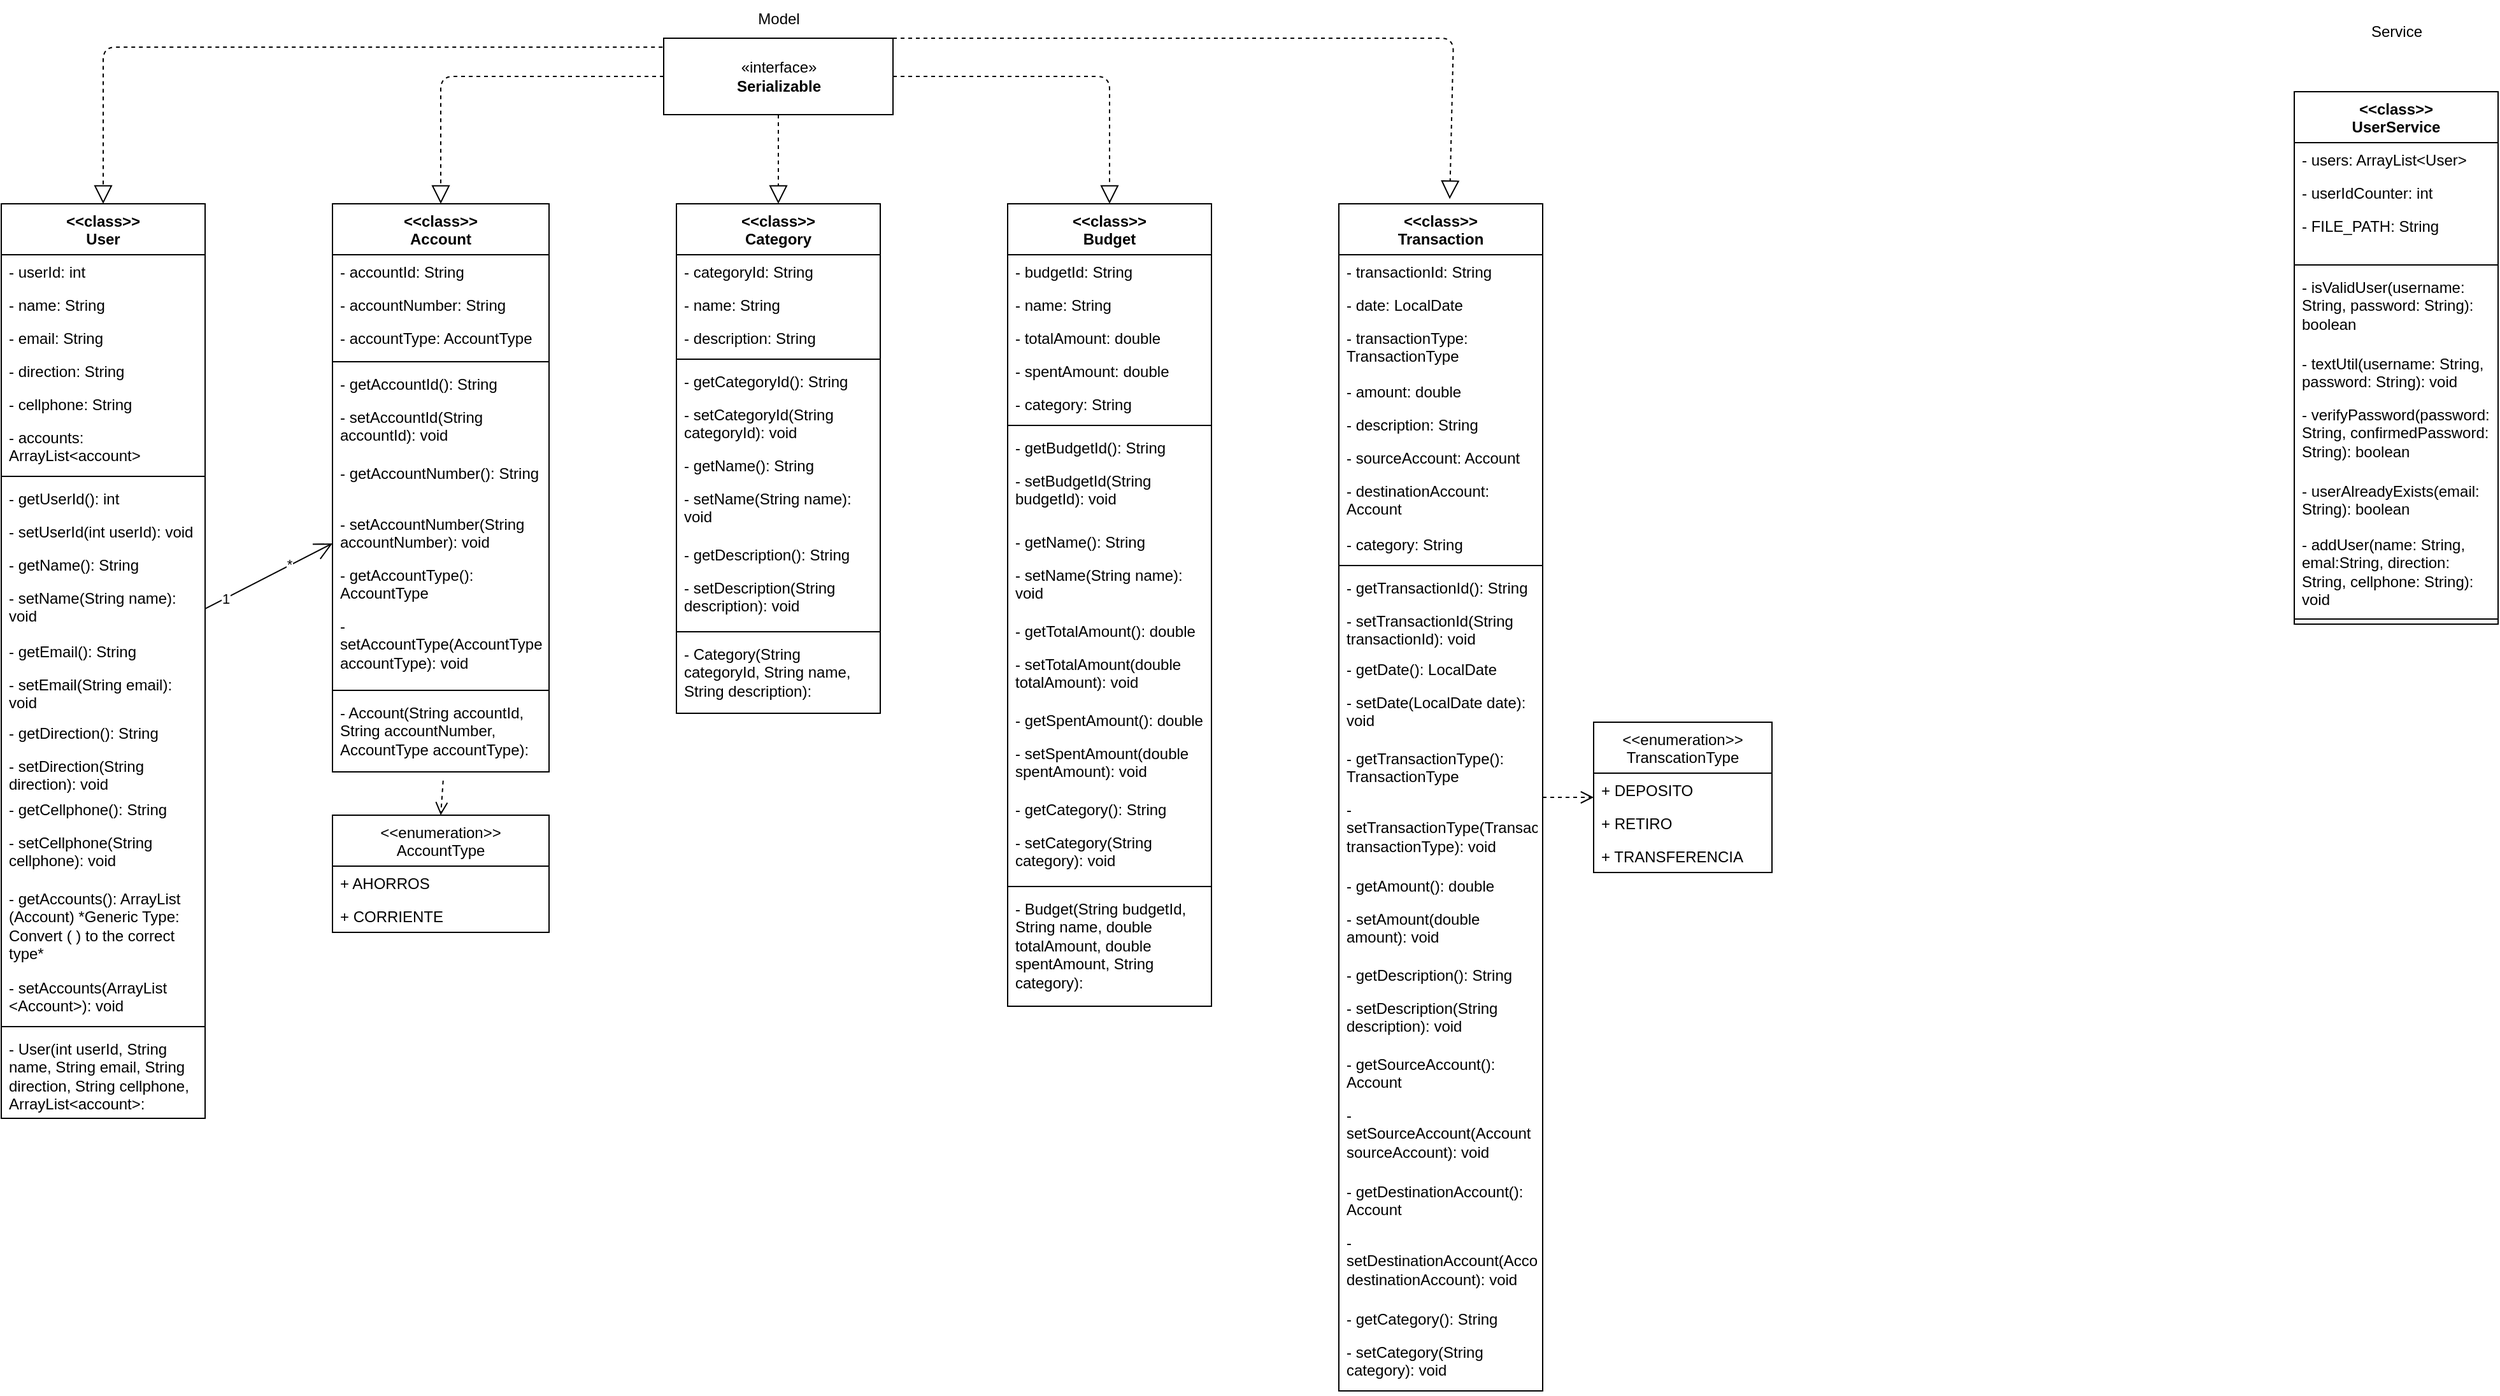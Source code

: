 <mxfile><diagram id="t-7iiE1mBOlL165lcgaO" name="Page-1"><mxGraphModel dx="765" dy="1585" grid="1" gridSize="10" guides="1" tooltips="1" connect="1" arrows="1" fold="1" page="1" pageScale="1" pageWidth="850" pageHeight="1100" math="0" shadow="0"><root><mxCell id="0"/><mxCell id="1" parent="0"/><mxCell id="2" value="&amp;lt;&amp;lt;class&amp;gt;&amp;gt;&lt;br&gt;User" style="swimlane;fontStyle=1;align=center;verticalAlign=top;childLayout=stackLayout;horizontal=1;startSize=40;horizontalStack=0;resizeParent=1;resizeParentMax=0;resizeLast=0;collapsible=1;marginBottom=0;whiteSpace=wrap;html=1;" parent="1" vertex="1"><mxGeometry x="240" y="-940" width="160" height="718" as="geometry"><mxRectangle x="190" y="320" width="70" height="30" as="alternateBounds"/></mxGeometry></mxCell><mxCell id="3" value="- userId: int" style="text;strokeColor=none;fillColor=none;align=left;verticalAlign=top;spacingLeft=4;spacingRight=4;overflow=hidden;rotatable=0;points=[[0,0.5],[1,0.5]];portConstraint=eastwest;whiteSpace=wrap;html=1;" parent="2" vertex="1"><mxGeometry y="40" width="160" height="26" as="geometry"/></mxCell><mxCell id="4" value="- name: String" style="text;strokeColor=none;fillColor=none;align=left;verticalAlign=top;spacingLeft=4;spacingRight=4;overflow=hidden;rotatable=0;points=[[0,0.5],[1,0.5]];portConstraint=eastwest;whiteSpace=wrap;html=1;" parent="2" vertex="1"><mxGeometry y="66" width="160" height="26" as="geometry"/></mxCell><mxCell id="5" value="- email: String" style="text;strokeColor=none;fillColor=none;align=left;verticalAlign=top;spacingLeft=4;spacingRight=4;overflow=hidden;rotatable=0;points=[[0,0.5],[1,0.5]];portConstraint=eastwest;whiteSpace=wrap;html=1;" parent="2" vertex="1"><mxGeometry y="92" width="160" height="26" as="geometry"/></mxCell><mxCell id="6" value="- direction: String" style="text;strokeColor=none;fillColor=none;align=left;verticalAlign=top;spacingLeft=4;spacingRight=4;overflow=hidden;rotatable=0;points=[[0,0.5],[1,0.5]];portConstraint=eastwest;whiteSpace=wrap;html=1;" parent="2" vertex="1"><mxGeometry y="118" width="160" height="26" as="geometry"/></mxCell><mxCell id="7" value="- cellphone: String" style="text;strokeColor=none;fillColor=none;align=left;verticalAlign=top;spacingLeft=4;spacingRight=4;overflow=hidden;rotatable=0;points=[[0,0.5],[1,0.5]];portConstraint=eastwest;whiteSpace=wrap;html=1;" parent="2" vertex="1"><mxGeometry y="144" width="160" height="26" as="geometry"/></mxCell><mxCell id="8" value="- accounts: ArrayList&amp;lt;account&amp;gt;" style="text;strokeColor=none;fillColor=none;align=left;verticalAlign=top;spacingLeft=4;spacingRight=4;overflow=hidden;rotatable=0;points=[[0,0.5],[1,0.5]];portConstraint=eastwest;whiteSpace=wrap;html=1;" parent="2" vertex="1"><mxGeometry y="170" width="160" height="40" as="geometry"/></mxCell><mxCell id="116" value="" style="line;strokeWidth=1;fillColor=none;align=left;verticalAlign=middle;spacingTop=-1;spacingLeft=3;spacingRight=3;rotatable=0;labelPosition=right;points=[];portConstraint=eastwest;strokeColor=inherit;" parent="2" vertex="1"><mxGeometry y="210" width="160" height="8" as="geometry"/></mxCell><mxCell id="9" value="- getUserId(): int" style="text;strokeColor=none;fillColor=none;align=left;verticalAlign=top;spacingLeft=4;spacingRight=4;overflow=hidden;rotatable=0;points=[[0,0.5],[1,0.5]];portConstraint=eastwest;whiteSpace=wrap;html=1;" parent="2" vertex="1"><mxGeometry y="218" width="160" height="26" as="geometry"/></mxCell><mxCell id="10" value="- setUserId(int userId): void" style="text;strokeColor=none;fillColor=none;align=left;verticalAlign=top;spacingLeft=4;spacingRight=4;overflow=hidden;rotatable=0;points=[[0,0.5],[1,0.5]];portConstraint=eastwest;whiteSpace=wrap;html=1;" parent="2" vertex="1"><mxGeometry y="244" width="160" height="26" as="geometry"/></mxCell><mxCell id="11" value="- getName(): String" style="text;strokeColor=none;fillColor=none;align=left;verticalAlign=top;spacingLeft=4;spacingRight=4;overflow=hidden;rotatable=0;points=[[0,0.5],[1,0.5]];portConstraint=eastwest;whiteSpace=wrap;html=1;" parent="2" vertex="1"><mxGeometry y="270" width="160" height="26" as="geometry"/></mxCell><mxCell id="12" value="- setName(String name): void" style="text;strokeColor=none;fillColor=none;align=left;verticalAlign=top;spacingLeft=4;spacingRight=4;overflow=hidden;rotatable=0;points=[[0,0.5],[1,0.5]];portConstraint=eastwest;whiteSpace=wrap;html=1;" parent="2" vertex="1"><mxGeometry y="296" width="160" height="42" as="geometry"/></mxCell><mxCell id="13" value="- getEmail(): String" style="text;strokeColor=none;fillColor=none;align=left;verticalAlign=top;spacingLeft=4;spacingRight=4;overflow=hidden;rotatable=0;points=[[0,0.5],[1,0.5]];portConstraint=eastwest;whiteSpace=wrap;html=1;" parent="2" vertex="1"><mxGeometry y="338" width="160" height="26" as="geometry"/></mxCell><mxCell id="14" value="- setEmail(String email): void" style="text;strokeColor=none;fillColor=none;align=left;verticalAlign=top;spacingLeft=4;spacingRight=4;overflow=hidden;rotatable=0;points=[[0,0.5],[1,0.5]];portConstraint=eastwest;whiteSpace=wrap;html=1;" parent="2" vertex="1"><mxGeometry y="364" width="160" height="38" as="geometry"/></mxCell><mxCell id="15" value="- getDirection(): String" style="text;strokeColor=none;fillColor=none;align=left;verticalAlign=top;spacingLeft=4;spacingRight=4;overflow=hidden;rotatable=0;points=[[0,0.5],[1,0.5]];portConstraint=eastwest;whiteSpace=wrap;html=1;" parent="2" vertex="1"><mxGeometry y="402" width="160" height="26" as="geometry"/></mxCell><mxCell id="16" value="- setDirection(String direction): void" style="text;strokeColor=none;fillColor=none;align=left;verticalAlign=top;spacingLeft=4;spacingRight=4;overflow=hidden;rotatable=0;points=[[0,0.5],[1,0.5]];portConstraint=eastwest;whiteSpace=wrap;html=1;" parent="2" vertex="1"><mxGeometry y="428" width="160" height="34" as="geometry"/></mxCell><mxCell id="17" value="- getCellphone(): String" style="text;strokeColor=none;fillColor=none;align=left;verticalAlign=top;spacingLeft=4;spacingRight=4;overflow=hidden;rotatable=0;points=[[0,0.5],[1,0.5]];portConstraint=eastwest;whiteSpace=wrap;html=1;" parent="2" vertex="1"><mxGeometry y="462" width="160" height="26" as="geometry"/></mxCell><mxCell id="18" value="- setCellphone(String cellphone): void" style="text;strokeColor=none;fillColor=none;align=left;verticalAlign=top;spacingLeft=4;spacingRight=4;overflow=hidden;rotatable=0;points=[[0,0.5],[1,0.5]];portConstraint=eastwest;whiteSpace=wrap;html=1;" parent="2" vertex="1"><mxGeometry y="488" width="160" height="44" as="geometry"/></mxCell><mxCell id="19" value="- getAccounts(): ArrayList (Account) *Generic Type: Convert ( ) to the correct type*" style="text;strokeColor=none;fillColor=none;align=left;verticalAlign=top;spacingLeft=4;spacingRight=4;overflow=hidden;rotatable=0;points=[[0,0.5],[1,0.5]];portConstraint=eastwest;whiteSpace=wrap;html=1;" parent="2" vertex="1"><mxGeometry y="532" width="160" height="70" as="geometry"/></mxCell><mxCell id="20" value="- setAccounts(ArrayList &amp;lt;Account&amp;gt;): void" style="text;strokeColor=none;fillColor=none;align=left;verticalAlign=top;spacingLeft=4;spacingRight=4;overflow=hidden;rotatable=0;points=[[0,0.5],[1,0.5]];portConstraint=eastwest;whiteSpace=wrap;html=1;" parent="2" vertex="1"><mxGeometry y="602" width="160" height="40" as="geometry"/></mxCell><mxCell id="118" value="" style="line;strokeWidth=1;fillColor=none;align=left;verticalAlign=middle;spacingTop=-1;spacingLeft=3;spacingRight=3;rotatable=0;labelPosition=right;points=[];portConstraint=eastwest;strokeColor=inherit;" parent="2" vertex="1"><mxGeometry y="642" width="160" height="8" as="geometry"/></mxCell><mxCell id="21" value="- User(int userId, String name, String email, String direction, String cellphone, ArrayList&amp;lt;account&amp;gt;:" style="text;strokeColor=none;fillColor=none;align=left;verticalAlign=top;spacingLeft=4;spacingRight=4;overflow=hidden;rotatable=0;points=[[0,0.5],[1,0.5]];portConstraint=eastwest;whiteSpace=wrap;html=1;" parent="2" vertex="1"><mxGeometry y="650" width="160" height="68" as="geometry"/></mxCell><mxCell id="23" value="&lt;&lt;enumeration&gt;&gt;&#10;TranscationType" style="swimlane;fontStyle=0;childLayout=stackLayout;horizontal=1;startSize=40;fillColor=none;horizontalStack=0;resizeParent=1;resizeParentMax=0;resizeLast=0;collapsible=1;marginBottom=0;" parent="1" vertex="1"><mxGeometry x="1490" y="-533" width="140" height="118" as="geometry"/></mxCell><mxCell id="24" value="+ DEPOSITO" style="text;strokeColor=none;fillColor=none;align=left;verticalAlign=top;spacingLeft=4;spacingRight=4;overflow=hidden;rotatable=0;points=[[0,0.5],[1,0.5]];portConstraint=eastwest;" parent="23" vertex="1"><mxGeometry y="40" width="140" height="26" as="geometry"/></mxCell><mxCell id="25" value="+ RETIRO" style="text;strokeColor=none;fillColor=none;align=left;verticalAlign=top;spacingLeft=4;spacingRight=4;overflow=hidden;rotatable=0;points=[[0,0.5],[1,0.5]];portConstraint=eastwest;" parent="23" vertex="1"><mxGeometry y="66" width="140" height="26" as="geometry"/></mxCell><mxCell id="26" value="+ TRANSFERENCIA" style="text;strokeColor=none;fillColor=none;align=left;verticalAlign=top;spacingLeft=4;spacingRight=4;overflow=hidden;rotatable=0;points=[[0,0.5],[1,0.5]];portConstraint=eastwest;" parent="23" vertex="1"><mxGeometry y="92" width="140" height="26" as="geometry"/></mxCell><mxCell id="27" value="&amp;lt;&amp;lt;class&amp;gt;&amp;gt;&lt;br&gt;Transaction" style="swimlane;fontStyle=1;align=center;verticalAlign=top;childLayout=stackLayout;horizontal=1;startSize=40;horizontalStack=0;resizeParent=1;resizeParentMax=0;resizeLast=0;collapsible=1;marginBottom=0;whiteSpace=wrap;html=1;" parent="1" vertex="1"><mxGeometry x="1290" y="-940" width="160" height="932" as="geometry"/></mxCell><mxCell id="28" value="- transactionId: String" style="text;strokeColor=none;fillColor=none;align=left;verticalAlign=top;spacingLeft=4;spacingRight=4;overflow=hidden;rotatable=0;points=[[0,0.5],[1,0.5]];portConstraint=eastwest;whiteSpace=wrap;html=1;" parent="27" vertex="1"><mxGeometry y="40" width="160" height="26" as="geometry"/></mxCell><mxCell id="29" value="- date: LocalDate" style="text;strokeColor=none;fillColor=none;align=left;verticalAlign=top;spacingLeft=4;spacingRight=4;overflow=hidden;rotatable=0;points=[[0,0.5],[1,0.5]];portConstraint=eastwest;whiteSpace=wrap;html=1;" parent="27" vertex="1"><mxGeometry y="66" width="160" height="26" as="geometry"/></mxCell><mxCell id="30" value="- transactionType: TransactionType" style="text;strokeColor=none;fillColor=none;align=left;verticalAlign=top;spacingLeft=4;spacingRight=4;overflow=hidden;rotatable=0;points=[[0,0.5],[1,0.5]];portConstraint=eastwest;whiteSpace=wrap;html=1;" parent="27" vertex="1"><mxGeometry y="92" width="160" height="42" as="geometry"/></mxCell><mxCell id="31" value="- amount: double" style="text;strokeColor=none;fillColor=none;align=left;verticalAlign=top;spacingLeft=4;spacingRight=4;overflow=hidden;rotatable=0;points=[[0,0.5],[1,0.5]];portConstraint=eastwest;whiteSpace=wrap;html=1;" parent="27" vertex="1"><mxGeometry y="134" width="160" height="26" as="geometry"/></mxCell><mxCell id="32" value="- description: String" style="text;strokeColor=none;fillColor=none;align=left;verticalAlign=top;spacingLeft=4;spacingRight=4;overflow=hidden;rotatable=0;points=[[0,0.5],[1,0.5]];portConstraint=eastwest;whiteSpace=wrap;html=1;" parent="27" vertex="1"><mxGeometry y="160" width="160" height="26" as="geometry"/></mxCell><mxCell id="33" value="- sourceAccount: Account" style="text;strokeColor=none;fillColor=none;align=left;verticalAlign=top;spacingLeft=4;spacingRight=4;overflow=hidden;rotatable=0;points=[[0,0.5],[1,0.5]];portConstraint=eastwest;whiteSpace=wrap;html=1;" parent="27" vertex="1"><mxGeometry y="186" width="160" height="26" as="geometry"/></mxCell><mxCell id="34" value="- destinationAccount: Account" style="text;strokeColor=none;fillColor=none;align=left;verticalAlign=top;spacingLeft=4;spacingRight=4;overflow=hidden;rotatable=0;points=[[0,0.5],[1,0.5]];portConstraint=eastwest;whiteSpace=wrap;html=1;" parent="27" vertex="1"><mxGeometry y="212" width="160" height="42" as="geometry"/></mxCell><mxCell id="35" value="- category: String" style="text;strokeColor=none;fillColor=none;align=left;verticalAlign=top;spacingLeft=4;spacingRight=4;overflow=hidden;rotatable=0;points=[[0,0.5],[1,0.5]];portConstraint=eastwest;whiteSpace=wrap;html=1;" parent="27" vertex="1"><mxGeometry y="254" width="160" height="26" as="geometry"/></mxCell><mxCell id="112" value="" style="line;strokeWidth=1;fillColor=none;align=left;verticalAlign=middle;spacingTop=-1;spacingLeft=3;spacingRight=3;rotatable=0;labelPosition=right;points=[];portConstraint=eastwest;strokeColor=inherit;" parent="27" vertex="1"><mxGeometry y="280" width="160" height="8" as="geometry"/></mxCell><mxCell id="36" value="- getTransactionId(): String" style="text;strokeColor=none;fillColor=none;align=left;verticalAlign=top;spacingLeft=4;spacingRight=4;overflow=hidden;rotatable=0;points=[[0,0.5],[1,0.5]];portConstraint=eastwest;whiteSpace=wrap;html=1;" parent="27" vertex="1"><mxGeometry y="288" width="160" height="26" as="geometry"/></mxCell><mxCell id="37" value="- setTransactionId(String transactionId): void" style="text;strokeColor=none;fillColor=none;align=left;verticalAlign=top;spacingLeft=4;spacingRight=4;overflow=hidden;rotatable=0;points=[[0,0.5],[1,0.5]];portConstraint=eastwest;whiteSpace=wrap;html=1;" parent="27" vertex="1"><mxGeometry y="314" width="160" height="38" as="geometry"/></mxCell><mxCell id="38" value="- getDate(): LocalDate" style="text;strokeColor=none;fillColor=none;align=left;verticalAlign=top;spacingLeft=4;spacingRight=4;overflow=hidden;rotatable=0;points=[[0,0.5],[1,0.5]];portConstraint=eastwest;whiteSpace=wrap;html=1;" parent="27" vertex="1"><mxGeometry y="352" width="160" height="26" as="geometry"/></mxCell><mxCell id="39" value="- setDate(LocalDate date): void" style="text;strokeColor=none;fillColor=none;align=left;verticalAlign=top;spacingLeft=4;spacingRight=4;overflow=hidden;rotatable=0;points=[[0,0.5],[1,0.5]];portConstraint=eastwest;whiteSpace=wrap;html=1;" parent="27" vertex="1"><mxGeometry y="378" width="160" height="44" as="geometry"/></mxCell><mxCell id="40" value="- getTransactionType(): TransactionType" style="text;strokeColor=none;fillColor=none;align=left;verticalAlign=top;spacingLeft=4;spacingRight=4;overflow=hidden;rotatable=0;points=[[0,0.5],[1,0.5]];portConstraint=eastwest;whiteSpace=wrap;html=1;" parent="27" vertex="1"><mxGeometry y="422" width="160" height="40" as="geometry"/></mxCell><mxCell id="41" value="- setTransactionType(TransactionType transactionType): void" style="text;strokeColor=none;fillColor=none;align=left;verticalAlign=top;spacingLeft=4;spacingRight=4;overflow=hidden;rotatable=0;points=[[0,0.5],[1,0.5]];portConstraint=eastwest;whiteSpace=wrap;html=1;" parent="27" vertex="1"><mxGeometry y="462" width="160" height="60" as="geometry"/></mxCell><mxCell id="42" value="- getAmount(): double" style="text;strokeColor=none;fillColor=none;align=left;verticalAlign=top;spacingLeft=4;spacingRight=4;overflow=hidden;rotatable=0;points=[[0,0.5],[1,0.5]];portConstraint=eastwest;whiteSpace=wrap;html=1;" parent="27" vertex="1"><mxGeometry y="522" width="160" height="26" as="geometry"/></mxCell><mxCell id="43" value="- setAmount(double amount): void" style="text;strokeColor=none;fillColor=none;align=left;verticalAlign=top;spacingLeft=4;spacingRight=4;overflow=hidden;rotatable=0;points=[[0,0.5],[1,0.5]];portConstraint=eastwest;whiteSpace=wrap;html=1;" parent="27" vertex="1"><mxGeometry y="548" width="160" height="44" as="geometry"/></mxCell><mxCell id="44" value="- getDescription(): String" style="text;strokeColor=none;fillColor=none;align=left;verticalAlign=top;spacingLeft=4;spacingRight=4;overflow=hidden;rotatable=0;points=[[0,0.5],[1,0.5]];portConstraint=eastwest;whiteSpace=wrap;html=1;" parent="27" vertex="1"><mxGeometry y="592" width="160" height="26" as="geometry"/></mxCell><mxCell id="45" value="- setDescription(String description): void" style="text;strokeColor=none;fillColor=none;align=left;verticalAlign=top;spacingLeft=4;spacingRight=4;overflow=hidden;rotatable=0;points=[[0,0.5],[1,0.5]];portConstraint=eastwest;whiteSpace=wrap;html=1;" parent="27" vertex="1"><mxGeometry y="618" width="160" height="44" as="geometry"/></mxCell><mxCell id="46" value="- getSourceAccount(): Account" style="text;strokeColor=none;fillColor=none;align=left;verticalAlign=top;spacingLeft=4;spacingRight=4;overflow=hidden;rotatable=0;points=[[0,0.5],[1,0.5]];portConstraint=eastwest;whiteSpace=wrap;html=1;" parent="27" vertex="1"><mxGeometry y="662" width="160" height="40" as="geometry"/></mxCell><mxCell id="47" value="- setSourceAccount(Account sourceAccount): void" style="text;strokeColor=none;fillColor=none;align=left;verticalAlign=top;spacingLeft=4;spacingRight=4;overflow=hidden;rotatable=0;points=[[0,0.5],[1,0.5]];portConstraint=eastwest;whiteSpace=wrap;html=1;" parent="27" vertex="1"><mxGeometry y="702" width="160" height="60" as="geometry"/></mxCell><mxCell id="48" value="- getDestinationAccount(): Account" style="text;strokeColor=none;fillColor=none;align=left;verticalAlign=top;spacingLeft=4;spacingRight=4;overflow=hidden;rotatable=0;points=[[0,0.5],[1,0.5]];portConstraint=eastwest;whiteSpace=wrap;html=1;" parent="27" vertex="1"><mxGeometry y="762" width="160" height="40" as="geometry"/></mxCell><mxCell id="49" value="- setDestinationAccount(Account destinationAccount): void" style="text;strokeColor=none;fillColor=none;align=left;verticalAlign=top;spacingLeft=4;spacingRight=4;overflow=hidden;rotatable=0;points=[[0,0.5],[1,0.5]];portConstraint=eastwest;whiteSpace=wrap;html=1;" parent="27" vertex="1"><mxGeometry y="802" width="160" height="60" as="geometry"/></mxCell><mxCell id="50" value="- getCategory(): String" style="text;strokeColor=none;fillColor=none;align=left;verticalAlign=top;spacingLeft=4;spacingRight=4;overflow=hidden;rotatable=0;points=[[0,0.5],[1,0.5]];portConstraint=eastwest;whiteSpace=wrap;html=1;" parent="27" vertex="1"><mxGeometry y="862" width="160" height="26" as="geometry"/></mxCell><mxCell id="51" value="- setCategory(String category): void" style="text;strokeColor=none;fillColor=none;align=left;verticalAlign=top;spacingLeft=4;spacingRight=4;overflow=hidden;rotatable=0;points=[[0,0.5],[1,0.5]];portConstraint=eastwest;whiteSpace=wrap;html=1;" parent="27" vertex="1"><mxGeometry y="888" width="160" height="44" as="geometry"/></mxCell><mxCell id="53" value="&amp;lt;&amp;lt;class&amp;gt;&amp;gt;&lt;br&gt;Category" style="swimlane;fontStyle=1;align=center;verticalAlign=top;childLayout=stackLayout;horizontal=1;startSize=40;horizontalStack=0;resizeParent=1;resizeParentMax=0;resizeLast=0;collapsible=1;marginBottom=0;whiteSpace=wrap;html=1;" parent="1" vertex="1"><mxGeometry x="770" y="-940" width="160" height="400" as="geometry"/></mxCell><mxCell id="54" value="- categoryId: String" style="text;strokeColor=none;fillColor=none;align=left;verticalAlign=top;spacingLeft=4;spacingRight=4;overflow=hidden;rotatable=0;points=[[0,0.5],[1,0.5]];portConstraint=eastwest;whiteSpace=wrap;html=1;" parent="53" vertex="1"><mxGeometry y="40" width="160" height="26" as="geometry"/></mxCell><mxCell id="55" value="- name: String" style="text;strokeColor=none;fillColor=none;align=left;verticalAlign=top;spacingLeft=4;spacingRight=4;overflow=hidden;rotatable=0;points=[[0,0.5],[1,0.5]];portConstraint=eastwest;whiteSpace=wrap;html=1;" parent="53" vertex="1"><mxGeometry y="66" width="160" height="26" as="geometry"/></mxCell><mxCell id="56" value="- description: String" style="text;strokeColor=none;fillColor=none;align=left;verticalAlign=top;spacingLeft=4;spacingRight=4;overflow=hidden;rotatable=0;points=[[0,0.5],[1,0.5]];portConstraint=eastwest;whiteSpace=wrap;html=1;" parent="53" vertex="1"><mxGeometry y="92" width="160" height="26" as="geometry"/></mxCell><mxCell id="114" value="" style="line;strokeWidth=1;fillColor=none;align=left;verticalAlign=middle;spacingTop=-1;spacingLeft=3;spacingRight=3;rotatable=0;labelPosition=right;points=[];portConstraint=eastwest;strokeColor=inherit;" parent="53" vertex="1"><mxGeometry y="118" width="160" height="8" as="geometry"/></mxCell><mxCell id="57" value="- getCategoryId(): String" style="text;strokeColor=none;fillColor=none;align=left;verticalAlign=top;spacingLeft=4;spacingRight=4;overflow=hidden;rotatable=0;points=[[0,0.5],[1,0.5]];portConstraint=eastwest;whiteSpace=wrap;html=1;" parent="53" vertex="1"><mxGeometry y="126" width="160" height="26" as="geometry"/></mxCell><mxCell id="58" value="- setCategoryId(String categoryId): void" style="text;strokeColor=none;fillColor=none;align=left;verticalAlign=top;spacingLeft=4;spacingRight=4;overflow=hidden;rotatable=0;points=[[0,0.5],[1,0.5]];portConstraint=eastwest;whiteSpace=wrap;html=1;" parent="53" vertex="1"><mxGeometry y="152" width="160" height="40" as="geometry"/></mxCell><mxCell id="59" value="- getName(): String" style="text;strokeColor=none;fillColor=none;align=left;verticalAlign=top;spacingLeft=4;spacingRight=4;overflow=hidden;rotatable=0;points=[[0,0.5],[1,0.5]];portConstraint=eastwest;whiteSpace=wrap;html=1;" parent="53" vertex="1"><mxGeometry y="192" width="160" height="26" as="geometry"/></mxCell><mxCell id="60" value="- setName(String name): void" style="text;strokeColor=none;fillColor=none;align=left;verticalAlign=top;spacingLeft=4;spacingRight=4;overflow=hidden;rotatable=0;points=[[0,0.5],[1,0.5]];portConstraint=eastwest;whiteSpace=wrap;html=1;" parent="53" vertex="1"><mxGeometry y="218" width="160" height="44" as="geometry"/></mxCell><mxCell id="61" value="- getDescription(): String" style="text;strokeColor=none;fillColor=none;align=left;verticalAlign=top;spacingLeft=4;spacingRight=4;overflow=hidden;rotatable=0;points=[[0,0.5],[1,0.5]];portConstraint=eastwest;whiteSpace=wrap;html=1;" parent="53" vertex="1"><mxGeometry y="262" width="160" height="26" as="geometry"/></mxCell><mxCell id="62" value="- setDescription(String description): void" style="text;strokeColor=none;fillColor=none;align=left;verticalAlign=top;spacingLeft=4;spacingRight=4;overflow=hidden;rotatable=0;points=[[0,0.5],[1,0.5]];portConstraint=eastwest;whiteSpace=wrap;html=1;" parent="53" vertex="1"><mxGeometry y="288" width="160" height="44" as="geometry"/></mxCell><mxCell id="120" value="" style="line;strokeWidth=1;fillColor=none;align=left;verticalAlign=middle;spacingTop=-1;spacingLeft=3;spacingRight=3;rotatable=0;labelPosition=right;points=[];portConstraint=eastwest;strokeColor=inherit;" parent="53" vertex="1"><mxGeometry y="332" width="160" height="8" as="geometry"/></mxCell><mxCell id="63" value="- Category(String categoryId, String name, String description): " style="text;strokeColor=none;fillColor=none;align=left;verticalAlign=top;spacingLeft=4;spacingRight=4;overflow=hidden;rotatable=0;points=[[0,0.5],[1,0.5]];portConstraint=eastwest;whiteSpace=wrap;html=1;" parent="53" vertex="1"><mxGeometry y="340" width="160" height="60" as="geometry"/></mxCell><mxCell id="64" value="&amp;lt;&amp;lt;class&amp;gt;&amp;gt;&lt;br&gt;Budget" style="swimlane;fontStyle=1;align=center;verticalAlign=top;childLayout=stackLayout;horizontal=1;startSize=40;horizontalStack=0;resizeParent=1;resizeParentMax=0;resizeLast=0;collapsible=1;marginBottom=0;whiteSpace=wrap;html=1;" parent="1" vertex="1"><mxGeometry x="1030" y="-940" width="160" height="630" as="geometry"/></mxCell><mxCell id="65" value="- budgetId: String" style="text;strokeColor=none;fillColor=none;align=left;verticalAlign=top;spacingLeft=4;spacingRight=4;overflow=hidden;rotatable=0;points=[[0,0.5],[1,0.5]];portConstraint=eastwest;whiteSpace=wrap;html=1;" parent="64" vertex="1"><mxGeometry y="40" width="160" height="26" as="geometry"/></mxCell><mxCell id="66" value="- name: String" style="text;strokeColor=none;fillColor=none;align=left;verticalAlign=top;spacingLeft=4;spacingRight=4;overflow=hidden;rotatable=0;points=[[0,0.5],[1,0.5]];portConstraint=eastwest;whiteSpace=wrap;html=1;" parent="64" vertex="1"><mxGeometry y="66" width="160" height="26" as="geometry"/></mxCell><mxCell id="67" value="- totalAmount: double" style="text;strokeColor=none;fillColor=none;align=left;verticalAlign=top;spacingLeft=4;spacingRight=4;overflow=hidden;rotatable=0;points=[[0,0.5],[1,0.5]];portConstraint=eastwest;whiteSpace=wrap;html=1;" parent="64" vertex="1"><mxGeometry y="92" width="160" height="26" as="geometry"/></mxCell><mxCell id="68" value="- spentAmount: double" style="text;strokeColor=none;fillColor=none;align=left;verticalAlign=top;spacingLeft=4;spacingRight=4;overflow=hidden;rotatable=0;points=[[0,0.5],[1,0.5]];portConstraint=eastwest;whiteSpace=wrap;html=1;" parent="64" vertex="1"><mxGeometry y="118" width="160" height="26" as="geometry"/></mxCell><mxCell id="69" value="- category: String" style="text;strokeColor=none;fillColor=none;align=left;verticalAlign=top;spacingLeft=4;spacingRight=4;overflow=hidden;rotatable=0;points=[[0,0.5],[1,0.5]];portConstraint=eastwest;whiteSpace=wrap;html=1;" parent="64" vertex="1"><mxGeometry y="144" width="160" height="26" as="geometry"/></mxCell><mxCell id="113" value="" style="line;strokeWidth=1;fillColor=none;align=left;verticalAlign=middle;spacingTop=-1;spacingLeft=3;spacingRight=3;rotatable=0;labelPosition=right;points=[];portConstraint=eastwest;strokeColor=inherit;" parent="64" vertex="1"><mxGeometry y="170" width="160" height="8" as="geometry"/></mxCell><mxCell id="70" value="- getBudgetId(): String" style="text;strokeColor=none;fillColor=none;align=left;verticalAlign=top;spacingLeft=4;spacingRight=4;overflow=hidden;rotatable=0;points=[[0,0.5],[1,0.5]];portConstraint=eastwest;whiteSpace=wrap;html=1;" parent="64" vertex="1"><mxGeometry y="178" width="160" height="26" as="geometry"/></mxCell><mxCell id="71" value="- setBudgetId(String budgetId): void" style="text;strokeColor=none;fillColor=none;align=left;verticalAlign=top;spacingLeft=4;spacingRight=4;overflow=hidden;rotatable=0;points=[[0,0.5],[1,0.5]];portConstraint=eastwest;whiteSpace=wrap;html=1;" parent="64" vertex="1"><mxGeometry y="204" width="160" height="48" as="geometry"/></mxCell><mxCell id="72" value="- getName(): String" style="text;strokeColor=none;fillColor=none;align=left;verticalAlign=top;spacingLeft=4;spacingRight=4;overflow=hidden;rotatable=0;points=[[0,0.5],[1,0.5]];portConstraint=eastwest;whiteSpace=wrap;html=1;" parent="64" vertex="1"><mxGeometry y="252" width="160" height="26" as="geometry"/></mxCell><mxCell id="73" value="- setName(String name): void" style="text;strokeColor=none;fillColor=none;align=left;verticalAlign=top;spacingLeft=4;spacingRight=4;overflow=hidden;rotatable=0;points=[[0,0.5],[1,0.5]];portConstraint=eastwest;whiteSpace=wrap;html=1;" parent="64" vertex="1"><mxGeometry y="278" width="160" height="44" as="geometry"/></mxCell><mxCell id="74" value="- getTotalAmount(): double" style="text;strokeColor=none;fillColor=none;align=left;verticalAlign=top;spacingLeft=4;spacingRight=4;overflow=hidden;rotatable=0;points=[[0,0.5],[1,0.5]];portConstraint=eastwest;whiteSpace=wrap;html=1;" parent="64" vertex="1"><mxGeometry y="322" width="160" height="26" as="geometry"/></mxCell><mxCell id="75" value="- setTotalAmount(double totalAmount): void" style="text;strokeColor=none;fillColor=none;align=left;verticalAlign=top;spacingLeft=4;spacingRight=4;overflow=hidden;rotatable=0;points=[[0,0.5],[1,0.5]];portConstraint=eastwest;whiteSpace=wrap;html=1;" parent="64" vertex="1"><mxGeometry y="348" width="160" height="44" as="geometry"/></mxCell><mxCell id="76" value="- getSpentAmount(): double" style="text;strokeColor=none;fillColor=none;align=left;verticalAlign=top;spacingLeft=4;spacingRight=4;overflow=hidden;rotatable=0;points=[[0,0.5],[1,0.5]];portConstraint=eastwest;whiteSpace=wrap;html=1;" parent="64" vertex="1"><mxGeometry y="392" width="160" height="26" as="geometry"/></mxCell><mxCell id="77" value="- setSpentAmount(double spentAmount): void" style="text;strokeColor=none;fillColor=none;align=left;verticalAlign=top;spacingLeft=4;spacingRight=4;overflow=hidden;rotatable=0;points=[[0,0.5],[1,0.5]];portConstraint=eastwest;whiteSpace=wrap;html=1;" parent="64" vertex="1"><mxGeometry y="418" width="160" height="44" as="geometry"/></mxCell><mxCell id="78" value="- getCategory(): String" style="text;strokeColor=none;fillColor=none;align=left;verticalAlign=top;spacingLeft=4;spacingRight=4;overflow=hidden;rotatable=0;points=[[0,0.5],[1,0.5]];portConstraint=eastwest;whiteSpace=wrap;html=1;" parent="64" vertex="1"><mxGeometry y="462" width="160" height="26" as="geometry"/></mxCell><mxCell id="79" value="- setCategory(String category): void" style="text;strokeColor=none;fillColor=none;align=left;verticalAlign=top;spacingLeft=4;spacingRight=4;overflow=hidden;rotatable=0;points=[[0,0.5],[1,0.5]];portConstraint=eastwest;whiteSpace=wrap;html=1;" parent="64" vertex="1"><mxGeometry y="488" width="160" height="44" as="geometry"/></mxCell><mxCell id="121" value="" style="line;strokeWidth=1;fillColor=none;align=left;verticalAlign=middle;spacingTop=-1;spacingLeft=3;spacingRight=3;rotatable=0;labelPosition=right;points=[];portConstraint=eastwest;strokeColor=inherit;" parent="64" vertex="1"><mxGeometry y="532" width="160" height="8" as="geometry"/></mxCell><mxCell id="80" value="- Budget(String budgetId, String name, double totalAmount, double spentAmount, String category): " style="text;strokeColor=none;fillColor=none;align=left;verticalAlign=top;spacingLeft=4;spacingRight=4;overflow=hidden;rotatable=0;points=[[0,0.5],[1,0.5]];portConstraint=eastwest;whiteSpace=wrap;html=1;" parent="64" vertex="1"><mxGeometry y="540" width="160" height="90" as="geometry"/></mxCell><mxCell id="81" value="&amp;lt;&amp;lt;class&amp;gt;&amp;gt;&lt;br&gt;Account" style="swimlane;fontStyle=1;align=center;verticalAlign=top;childLayout=stackLayout;horizontal=1;startSize=40;horizontalStack=0;resizeParent=1;resizeParentMax=0;resizeLast=0;collapsible=1;marginBottom=0;whiteSpace=wrap;html=1;" parent="1" vertex="1"><mxGeometry x="500" y="-940" width="170" height="446" as="geometry"/></mxCell><mxCell id="82" value="- accountId: String" style="text;strokeColor=none;fillColor=none;align=left;verticalAlign=top;spacingLeft=4;spacingRight=4;overflow=hidden;rotatable=0;points=[[0,0.5],[1,0.5]];portConstraint=eastwest;whiteSpace=wrap;html=1;" parent="81" vertex="1"><mxGeometry y="40" width="170" height="26" as="geometry"/></mxCell><mxCell id="83" value="- accountNumber: String" style="text;strokeColor=none;fillColor=none;align=left;verticalAlign=top;spacingLeft=4;spacingRight=4;overflow=hidden;rotatable=0;points=[[0,0.5],[1,0.5]];portConstraint=eastwest;whiteSpace=wrap;html=1;" parent="81" vertex="1"><mxGeometry y="66" width="170" height="26" as="geometry"/></mxCell><mxCell id="84" value="- accountType: AccountType" style="text;strokeColor=none;fillColor=none;align=left;verticalAlign=top;spacingLeft=4;spacingRight=4;overflow=hidden;rotatable=0;points=[[0,0.5],[1,0.5]];portConstraint=eastwest;whiteSpace=wrap;html=1;" parent="81" vertex="1"><mxGeometry y="92" width="170" height="28" as="geometry"/></mxCell><mxCell id="115" value="" style="line;strokeWidth=1;fillColor=none;align=left;verticalAlign=middle;spacingTop=-1;spacingLeft=3;spacingRight=3;rotatable=0;labelPosition=right;points=[];portConstraint=eastwest;strokeColor=inherit;" parent="81" vertex="1"><mxGeometry y="120" width="170" height="8" as="geometry"/></mxCell><mxCell id="85" value="- getAccountId(): String" style="text;strokeColor=none;fillColor=none;align=left;verticalAlign=top;spacingLeft=4;spacingRight=4;overflow=hidden;rotatable=0;points=[[0,0.5],[1,0.5]];portConstraint=eastwest;whiteSpace=wrap;html=1;" parent="81" vertex="1"><mxGeometry y="128" width="170" height="26" as="geometry"/></mxCell><mxCell id="86" value="- setAccountId(String accountId): void" style="text;strokeColor=none;fillColor=none;align=left;verticalAlign=top;spacingLeft=4;spacingRight=4;overflow=hidden;rotatable=0;points=[[0,0.5],[1,0.5]];portConstraint=eastwest;whiteSpace=wrap;html=1;" parent="81" vertex="1"><mxGeometry y="154" width="170" height="44" as="geometry"/></mxCell><mxCell id="87" value="- getAccountNumber(): String" style="text;strokeColor=none;fillColor=none;align=left;verticalAlign=top;spacingLeft=4;spacingRight=4;overflow=hidden;rotatable=0;points=[[0,0.5],[1,0.5]];portConstraint=eastwest;whiteSpace=wrap;html=1;" parent="81" vertex="1"><mxGeometry y="198" width="170" height="40" as="geometry"/></mxCell><mxCell id="88" value="- setAccountNumber(String accountNumber): void" style="text;strokeColor=none;fillColor=none;align=left;verticalAlign=top;spacingLeft=4;spacingRight=4;overflow=hidden;rotatable=0;points=[[0,0.5],[1,0.5]];portConstraint=eastwest;whiteSpace=wrap;html=1;" parent="81" vertex="1"><mxGeometry y="238" width="170" height="40" as="geometry"/></mxCell><mxCell id="89" value="- getAccountType(): AccountType" style="text;strokeColor=none;fillColor=none;align=left;verticalAlign=top;spacingLeft=4;spacingRight=4;overflow=hidden;rotatable=0;points=[[0,0.5],[1,0.5]];portConstraint=eastwest;whiteSpace=wrap;html=1;" parent="81" vertex="1"><mxGeometry y="278" width="170" height="40" as="geometry"/></mxCell><mxCell id="90" value="- setAccountType(AccountType accountType): void" style="text;strokeColor=none;fillColor=none;align=left;verticalAlign=top;spacingLeft=4;spacingRight=4;overflow=hidden;rotatable=0;points=[[0,0.5],[1,0.5]];portConstraint=eastwest;whiteSpace=wrap;html=1;" parent="81" vertex="1"><mxGeometry y="318" width="170" height="60" as="geometry"/></mxCell><mxCell id="119" value="" style="line;strokeWidth=1;fillColor=none;align=left;verticalAlign=middle;spacingTop=-1;spacingLeft=3;spacingRight=3;rotatable=0;labelPosition=right;points=[];portConstraint=eastwest;strokeColor=inherit;" parent="81" vertex="1"><mxGeometry y="378" width="170" height="8" as="geometry"/></mxCell><mxCell id="91" value="- Account(String accountId, String accountNumber, AccountType accountType): " style="text;strokeColor=none;fillColor=none;align=left;verticalAlign=top;spacingLeft=4;spacingRight=4;overflow=hidden;rotatable=0;points=[[0,0.5],[1,0.5]];portConstraint=eastwest;whiteSpace=wrap;html=1;" parent="81" vertex="1"><mxGeometry y="386" width="170" height="60" as="geometry"/></mxCell><mxCell id="92" value="&lt;&lt;enumeration&gt;&gt;&#10;AccountType" style="swimlane;fontStyle=0;childLayout=stackLayout;horizontal=1;startSize=40;fillColor=none;horizontalStack=0;resizeParent=1;resizeParentMax=0;resizeLast=0;collapsible=1;marginBottom=0;" parent="1" vertex="1"><mxGeometry x="500" y="-460" width="170" height="92" as="geometry"/></mxCell><mxCell id="93" value="+ AHORROS" style="text;strokeColor=none;fillColor=none;align=left;verticalAlign=top;spacingLeft=4;spacingRight=4;overflow=hidden;rotatable=0;points=[[0,0.5],[1,0.5]];portConstraint=eastwest;" parent="92" vertex="1"><mxGeometry y="40" width="170" height="26" as="geometry"/></mxCell><mxCell id="94" value="+ CORRIENTE" style="text;strokeColor=none;fillColor=none;align=left;verticalAlign=top;spacingLeft=4;spacingRight=4;overflow=hidden;rotatable=0;points=[[0,0.5],[1,0.5]];portConstraint=eastwest;" parent="92" vertex="1"><mxGeometry y="66" width="170" height="26" as="geometry"/></mxCell><mxCell id="95" value="«interface»&lt;br&gt;&lt;b&gt;Serializable&lt;/b&gt;" style="html=1;dropTarget=0;" parent="1" vertex="1"><mxGeometry x="760" y="-1070" width="180" height="60" as="geometry"/></mxCell><mxCell id="96" value="" style="endArrow=block;dashed=1;endFill=0;endSize=12;html=1;exitX=-0.005;exitY=0.117;exitDx=0;exitDy=0;entryX=0.5;entryY=0;entryDx=0;entryDy=0;exitPerimeter=0;" parent="1" source="95" target="2" edge="1"><mxGeometry width="160" relative="1" as="geometry"><mxPoint x="840" y="-980" as="sourcePoint"/><mxPoint x="1000" y="-980" as="targetPoint"/><Array as="points"><mxPoint x="320" y="-1063"/></Array></mxGeometry></mxCell><mxCell id="99" value="" style="endArrow=block;dashed=1;endFill=0;endSize=12;html=1;exitX=1;exitY=0.5;exitDx=0;exitDy=0;entryX=0.5;entryY=0;entryDx=0;entryDy=0;" parent="1" source="95" target="64" edge="1"><mxGeometry width="160" relative="1" as="geometry"><mxPoint x="940" y="-1060" as="sourcePoint"/><mxPoint x="1350" y="-930" as="targetPoint"/><Array as="points"><mxPoint x="1110" y="-1040"/></Array></mxGeometry></mxCell><mxCell id="101" value="" style="endArrow=block;dashed=1;endFill=0;endSize=12;html=1;exitX=0.5;exitY=1;exitDx=0;exitDy=0;entryX=0.5;entryY=0;entryDx=0;entryDy=0;" parent="1" source="95" target="53" edge="1"><mxGeometry width="160" relative="1" as="geometry"><mxPoint x="950" y="-1030" as="sourcePoint"/><mxPoint x="1060" y="-930" as="targetPoint"/><Array as="points"/></mxGeometry></mxCell><mxCell id="102" value="" style="html=1;verticalAlign=bottom;endArrow=open;dashed=1;endSize=8;entryX=0.5;entryY=0;entryDx=0;entryDy=0;exitX=0.511;exitY=1.115;exitDx=0;exitDy=0;exitPerimeter=0;" parent="1" source="91" target="92" edge="1"><mxGeometry relative="1" as="geometry"><mxPoint x="740" y="-586" as="sourcePoint"/><mxPoint x="1370" y="-480.67" as="targetPoint"/></mxGeometry></mxCell><mxCell id="103" value="" style="html=1;verticalAlign=bottom;endArrow=open;dashed=1;endSize=8;" parent="1" source="27" target="23" edge="1"><mxGeometry relative="1" as="geometry"><mxPoint x="730" y="-76.5" as="sourcePoint"/><mxPoint x="770" y="-77.5" as="targetPoint"/></mxGeometry></mxCell><mxCell id="104" value="" style="endArrow=block;dashed=1;endFill=0;endSize=12;html=1;exitX=0;exitY=0.5;exitDx=0;exitDy=0;entryX=0.5;entryY=0;entryDx=0;entryDy=0;" parent="1" source="95" target="81" edge="1"><mxGeometry width="160" relative="1" as="geometry"><mxPoint x="769.1" y="-1052.98" as="sourcePoint"/><mxPoint x="460.0" y="-930" as="targetPoint"/><Array as="points"><mxPoint x="585" y="-1040"/></Array></mxGeometry></mxCell><mxCell id="105" value="" style="endArrow=block;dashed=1;endFill=0;endSize=12;html=1;exitX=1;exitY=0.5;exitDx=0;exitDy=0;entryX=0.544;entryY=-0.004;entryDx=0;entryDy=0;entryPerimeter=0;" parent="1" target="27" edge="1"><mxGeometry width="160" relative="1" as="geometry"><mxPoint x="940" y="-1070" as="sourcePoint"/><mxPoint x="1050" y="-970" as="targetPoint"/><Array as="points"><mxPoint x="1380" y="-1070"/></Array></mxGeometry></mxCell><mxCell id="108" value="" style="endArrow=open;endFill=1;endSize=12;html=1;" parent="1" source="2" target="81" edge="1"><mxGeometry width="160" relative="1" as="geometry"><mxPoint x="540" y="-570" as="sourcePoint"/><mxPoint x="700" y="-570" as="targetPoint"/></mxGeometry></mxCell><mxCell id="109" value="1" style="edgeLabel;html=1;align=center;verticalAlign=middle;resizable=0;points=[];" parent="108" vertex="1" connectable="0"><mxGeometry x="-0.679" relative="1" as="geometry"><mxPoint as="offset"/></mxGeometry></mxCell><mxCell id="110" value="*" style="edgeLabel;html=1;align=center;verticalAlign=middle;resizable=0;points=[];" parent="108" vertex="1" connectable="0"><mxGeometry x="0.323" y="1" relative="1" as="geometry"><mxPoint as="offset"/></mxGeometry></mxCell><mxCell id="122" value="Model" style="text;html=1;align=center;verticalAlign=middle;resizable=0;points=[];autosize=1;strokeColor=none;fillColor=none;" parent="1" vertex="1"><mxGeometry x="820" y="-1100" width="60" height="30" as="geometry"/></mxCell><mxCell id="125" value="Service" style="text;html=1;align=center;verticalAlign=middle;resizable=0;points=[];autosize=1;strokeColor=none;fillColor=none;" parent="1" vertex="1"><mxGeometry x="2090" y="-1090" width="60" height="30" as="geometry"/></mxCell><mxCell id="126" value="&amp;lt;&amp;lt;class&amp;gt;&amp;gt;&lt;br&gt;UserService" style="swimlane;fontStyle=1;align=center;verticalAlign=top;childLayout=stackLayout;horizontal=1;startSize=40;horizontalStack=0;resizeParent=1;resizeParentMax=0;resizeLast=0;collapsible=1;marginBottom=0;whiteSpace=wrap;html=1;" parent="1" vertex="1"><mxGeometry x="2040" y="-1028" width="160" height="418" as="geometry"><mxRectangle x="190" y="320" width="70" height="30" as="alternateBounds"/></mxGeometry></mxCell><mxCell id="127" value="- users: ArrayList&amp;lt;User&amp;gt;" style="text;strokeColor=none;fillColor=none;align=left;verticalAlign=top;spacingLeft=4;spacingRight=4;overflow=hidden;rotatable=0;points=[[0,0.5],[1,0.5]];portConstraint=eastwest;whiteSpace=wrap;html=1;" parent="126" vertex="1"><mxGeometry y="40" width="160" height="26" as="geometry"/></mxCell><mxCell id="128" value="- userIdCounter: int" style="text;strokeColor=none;fillColor=none;align=left;verticalAlign=top;spacingLeft=4;spacingRight=4;overflow=hidden;rotatable=0;points=[[0,0.5],[1,0.5]];portConstraint=eastwest;whiteSpace=wrap;html=1;" parent="126" vertex="1"><mxGeometry y="66" width="160" height="26" as="geometry"/></mxCell><mxCell id="132" value="- FILE_PATH: String" style="text;strokeColor=none;fillColor=none;align=left;verticalAlign=top;spacingLeft=4;spacingRight=4;overflow=hidden;rotatable=0;points=[[0,0.5],[1,0.5]];portConstraint=eastwest;whiteSpace=wrap;html=1;" parent="126" vertex="1"><mxGeometry y="92" width="160" height="40" as="geometry"/></mxCell><mxCell id="133" value="" style="line;strokeWidth=1;fillColor=none;align=left;verticalAlign=middle;spacingTop=-1;spacingLeft=3;spacingRight=3;rotatable=0;labelPosition=right;points=[];portConstraint=eastwest;strokeColor=inherit;" parent="126" vertex="1"><mxGeometry y="132" width="160" height="8" as="geometry"/></mxCell><mxCell id="134" value="- isValidUser(username: String, password: String): boolean" style="text;strokeColor=none;fillColor=none;align=left;verticalAlign=top;spacingLeft=4;spacingRight=4;overflow=hidden;rotatable=0;points=[[0,0.5],[1,0.5]];portConstraint=eastwest;whiteSpace=wrap;html=1;" parent="126" vertex="1"><mxGeometry y="140" width="160" height="60" as="geometry"/></mxCell><mxCell id="135" value="- textUtil(username: String, password: String): void" style="text;strokeColor=none;fillColor=none;align=left;verticalAlign=top;spacingLeft=4;spacingRight=4;overflow=hidden;rotatable=0;points=[[0,0.5],[1,0.5]];portConstraint=eastwest;whiteSpace=wrap;html=1;" parent="126" vertex="1"><mxGeometry y="200" width="160" height="40" as="geometry"/></mxCell><mxCell id="136" value="- verifyPassword(password: String, confirmedPassword: String): boolean" style="text;strokeColor=none;fillColor=none;align=left;verticalAlign=top;spacingLeft=4;spacingRight=4;overflow=hidden;rotatable=0;points=[[0,0.5],[1,0.5]];portConstraint=eastwest;whiteSpace=wrap;html=1;" parent="126" vertex="1"><mxGeometry y="240" width="160" height="60" as="geometry"/></mxCell><mxCell id="137" value="- userAlreadyExists(email: String): boolean" style="text;strokeColor=none;fillColor=none;align=left;verticalAlign=top;spacingLeft=4;spacingRight=4;overflow=hidden;rotatable=0;points=[[0,0.5],[1,0.5]];portConstraint=eastwest;whiteSpace=wrap;html=1;" parent="126" vertex="1"><mxGeometry y="300" width="160" height="42" as="geometry"/></mxCell><mxCell id="138" value="- addUser(name: String, emal:String, direction: String, cellphone: String): void" style="text;strokeColor=none;fillColor=none;align=left;verticalAlign=top;spacingLeft=4;spacingRight=4;overflow=hidden;rotatable=0;points=[[0,0.5],[1,0.5]];portConstraint=eastwest;whiteSpace=wrap;html=1;" parent="126" vertex="1"><mxGeometry y="342" width="160" height="68" as="geometry"/></mxCell><mxCell id="146" value="" style="line;strokeWidth=1;fillColor=none;align=left;verticalAlign=middle;spacingTop=-1;spacingLeft=3;spacingRight=3;rotatable=0;labelPosition=right;points=[];portConstraint=eastwest;strokeColor=inherit;" parent="126" vertex="1"><mxGeometry y="410" width="160" height="8" as="geometry"/></mxCell></root></mxGraphModel></diagram></mxfile>